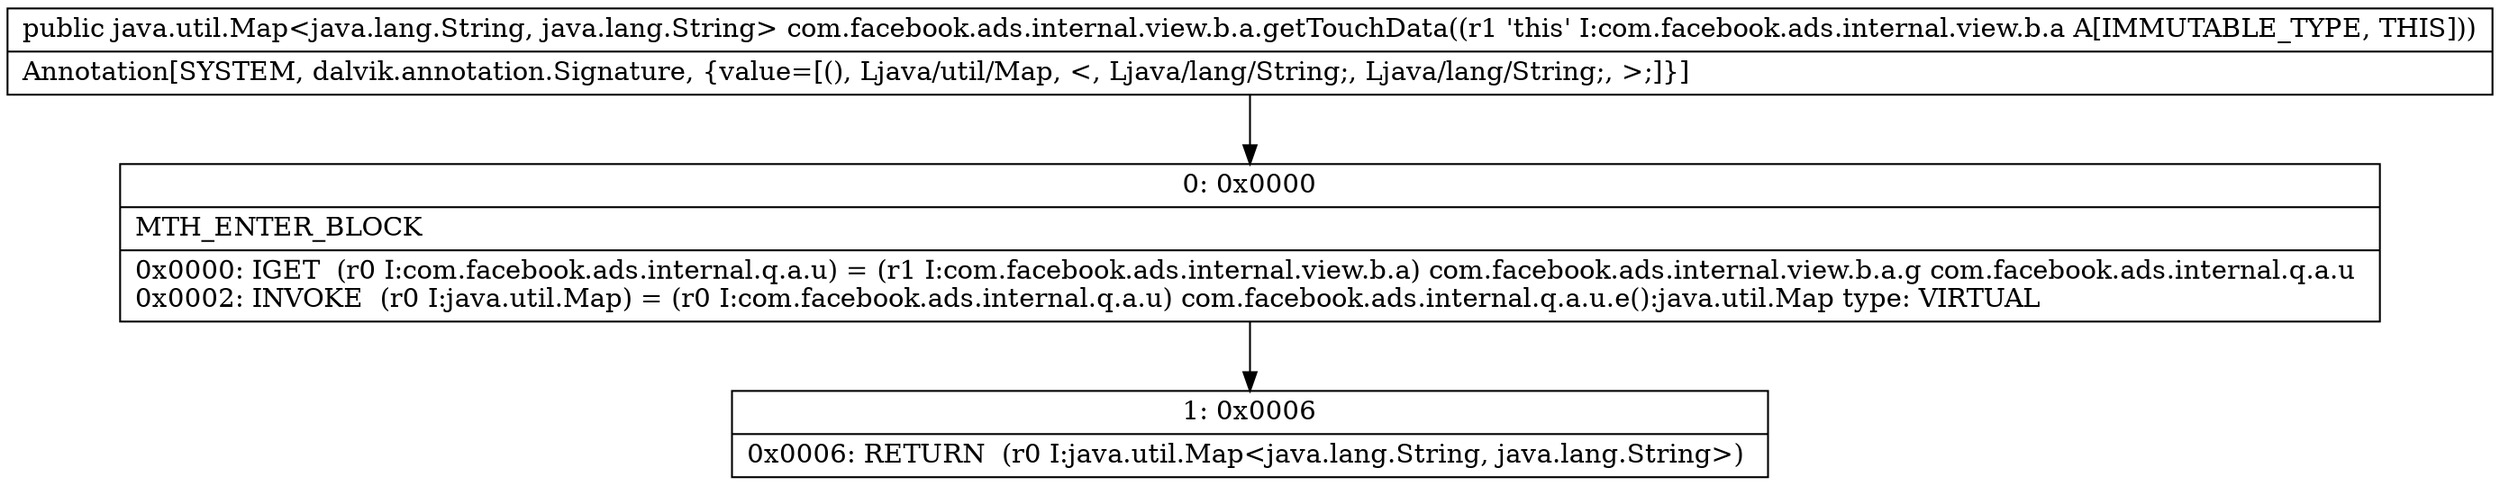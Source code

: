 digraph "CFG forcom.facebook.ads.internal.view.b.a.getTouchData()Ljava\/util\/Map;" {
Node_0 [shape=record,label="{0\:\ 0x0000|MTH_ENTER_BLOCK\l|0x0000: IGET  (r0 I:com.facebook.ads.internal.q.a.u) = (r1 I:com.facebook.ads.internal.view.b.a) com.facebook.ads.internal.view.b.a.g com.facebook.ads.internal.q.a.u \l0x0002: INVOKE  (r0 I:java.util.Map) = (r0 I:com.facebook.ads.internal.q.a.u) com.facebook.ads.internal.q.a.u.e():java.util.Map type: VIRTUAL \l}"];
Node_1 [shape=record,label="{1\:\ 0x0006|0x0006: RETURN  (r0 I:java.util.Map\<java.lang.String, java.lang.String\>) \l}"];
MethodNode[shape=record,label="{public java.util.Map\<java.lang.String, java.lang.String\> com.facebook.ads.internal.view.b.a.getTouchData((r1 'this' I:com.facebook.ads.internal.view.b.a A[IMMUTABLE_TYPE, THIS]))  | Annotation[SYSTEM, dalvik.annotation.Signature, \{value=[(), Ljava\/util\/Map, \<, Ljava\/lang\/String;, Ljava\/lang\/String;, \>;]\}]\l}"];
MethodNode -> Node_0;
Node_0 -> Node_1;
}

